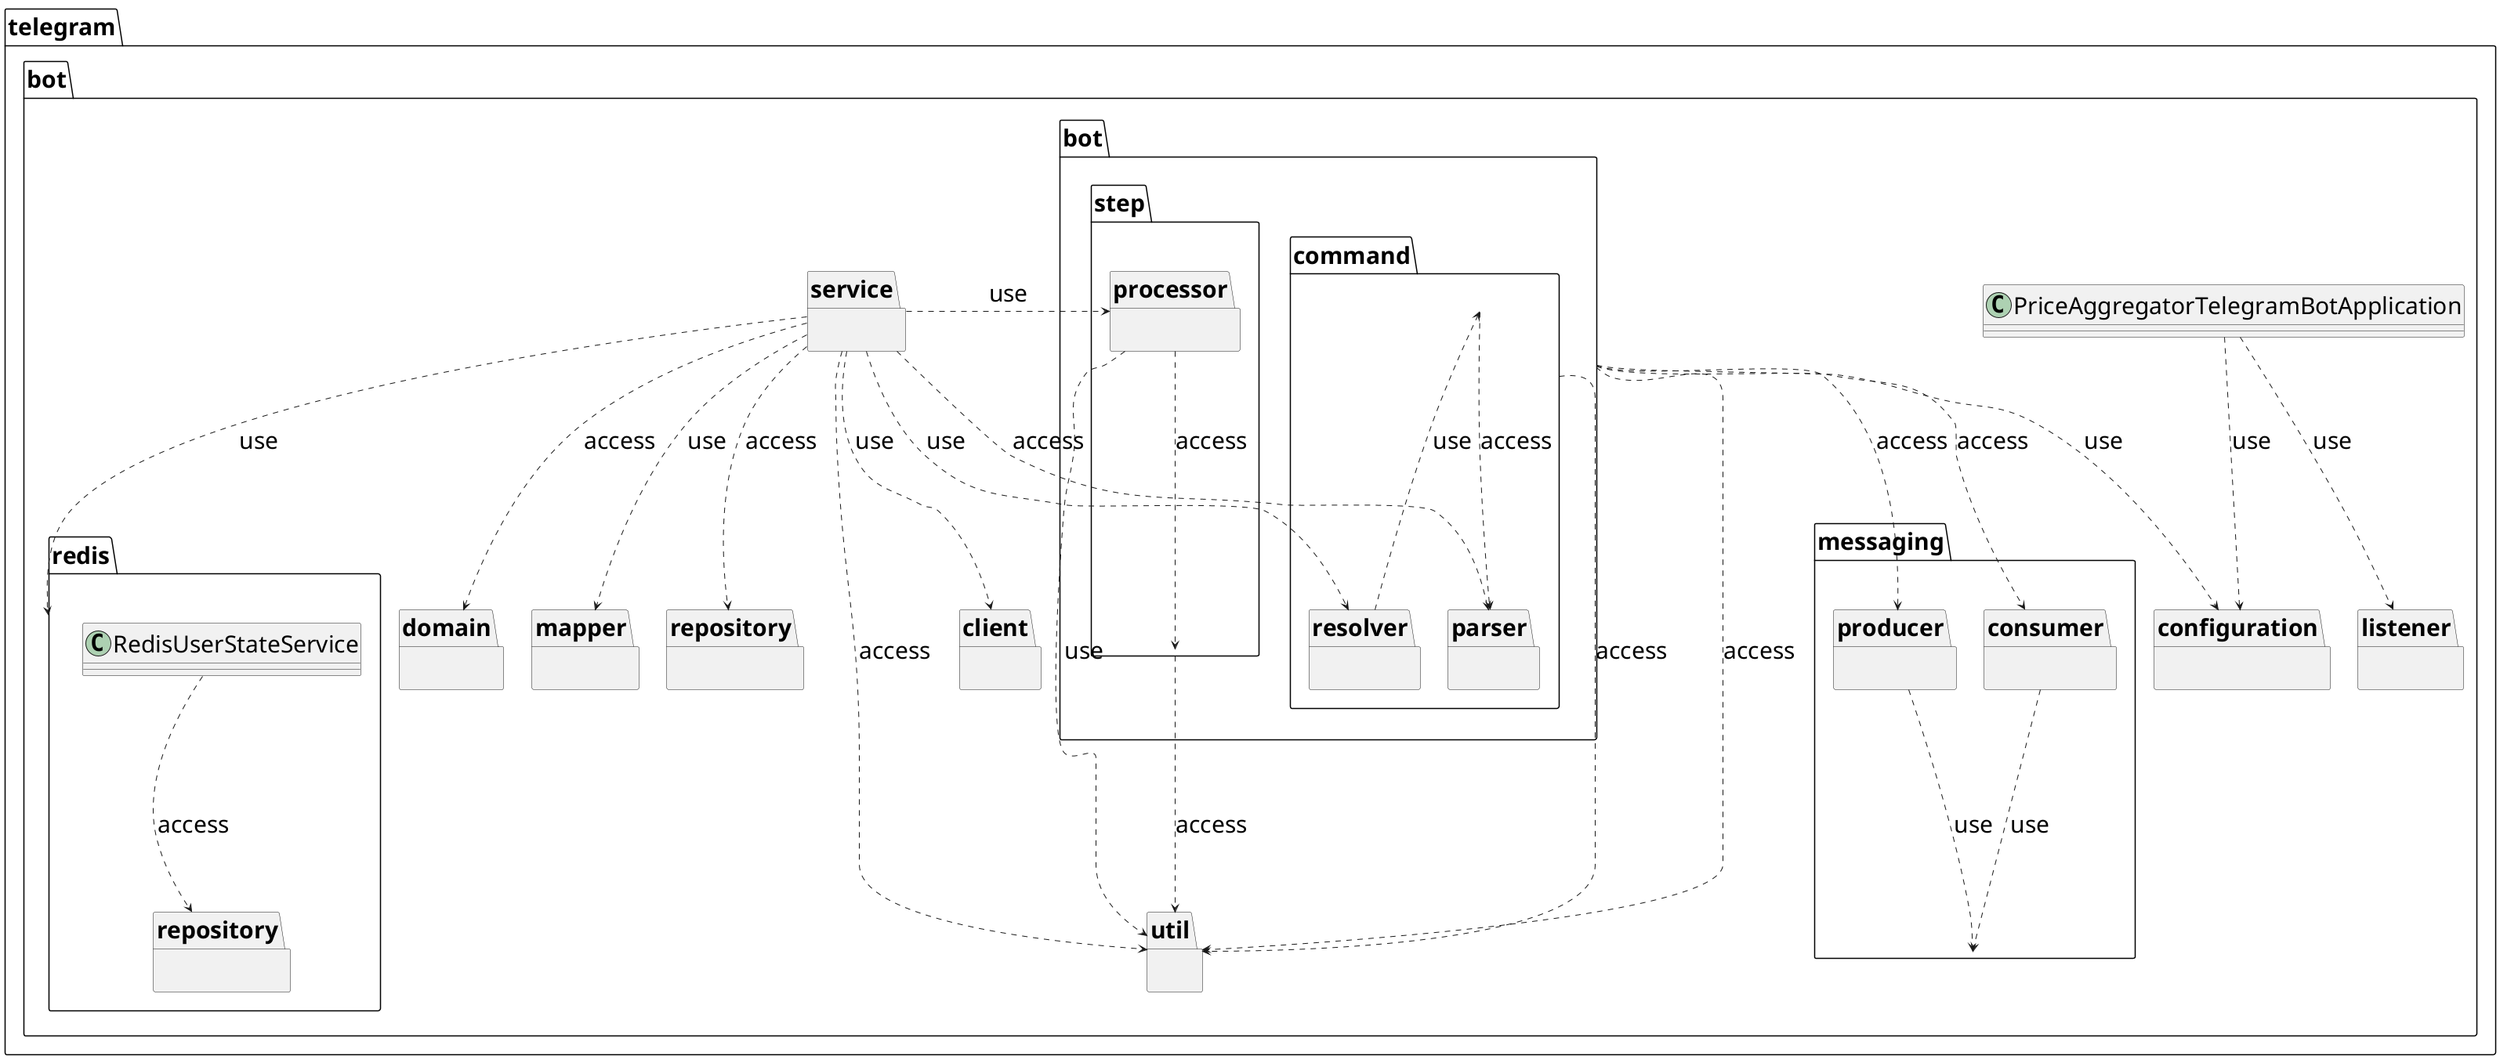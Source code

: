 @startuml
skinparam defaultFontSize 30

package "telegram.bot" {
  package "bot" {
    package "command" {
        package "parser" {

        }
        package "resolver" {

        }
    }
    package "step" {
        package "processor" {

        }
    }
  }
  package "client" {

  }
  package "configuration" {

  }
  package "domain" {

  }
  package "listener" {

  }
  package "mapper" {

  }
  package "messaging" {
      package "consumer" {

      }
      package "producer" {

      }
  }
  package "redis" {
    package "repository" {

    }
    class RedisUserStateService {

    }
  }
  package "repository" {

  }
  package "service" {

  }
  package "util" {

  }
  class PriceAggregatorTelegramBotApplication {

  }
}

"telegram.bot.bot" ....> "telegram.bot.service" : access
"telegram.bot.bot" ....> "telegram.bot.configuration" : use
"telegram.bot.bot" ....> "telegram.bot.messaging.consumer": access
"telegram.bot.bot" ....> "telegram.bot.messaging.producer": access
"telegram.bot.messaging.consumer" ....> "telegram.bot.messaging": use
"telegram.bot.messaging.producer" ....> "telegram.bot.messaging": use
RedisUserStateService ....> "telegram.bot.redis.repository" : access
"telegram.bot.service" ....> "telegram.bot.client" : use
"telegram.bot.service" ....> "telegram.bot.domain" : access
"telegram.bot.service" ....> "telegram.bot.mapper" : use
"telegram.bot.service" ....> "telegram.bot.repository" : access
"telegram.bot.service" ....> "telegram.bot.redis" : use
"telegram.bot.service" ....> "telegram.bot.bot.command.parser" : access
"telegram.bot.service" ....> "telegram.bot.bot.command.resolver" : use
"telegram.bot.bot.command" ....> "telegram.bot.bot.command.parser" : access
"telegram.bot.service" ....> "telegram.bot.bot.step.processor" : use
"telegram.bot.bot.step.processor" ....> "telegram.bot.bot.step" : access
"telegram.bot.bot.command.resolver" ....> "telegram.bot.bot.command" : use
"telegram.bot.bot.command" ....> "telegram.bot.util" : access
"telegram.bot.service" ....> "telegram.bot.util" : access
PriceAggregatorTelegramBotApplication ....> "telegram.bot.configuration" : use
PriceAggregatorTelegramBotApplication ....> "telegram.bot.listener" : use
"telegram.bot.bot.step.processor" ....> "telegram.bot.util" : use
"telegram.bot.bot.step" ....> "telegram.bot.util" : access
"telegram.bot.bot" ....> "telegram.bot.util" : access

@enduml
